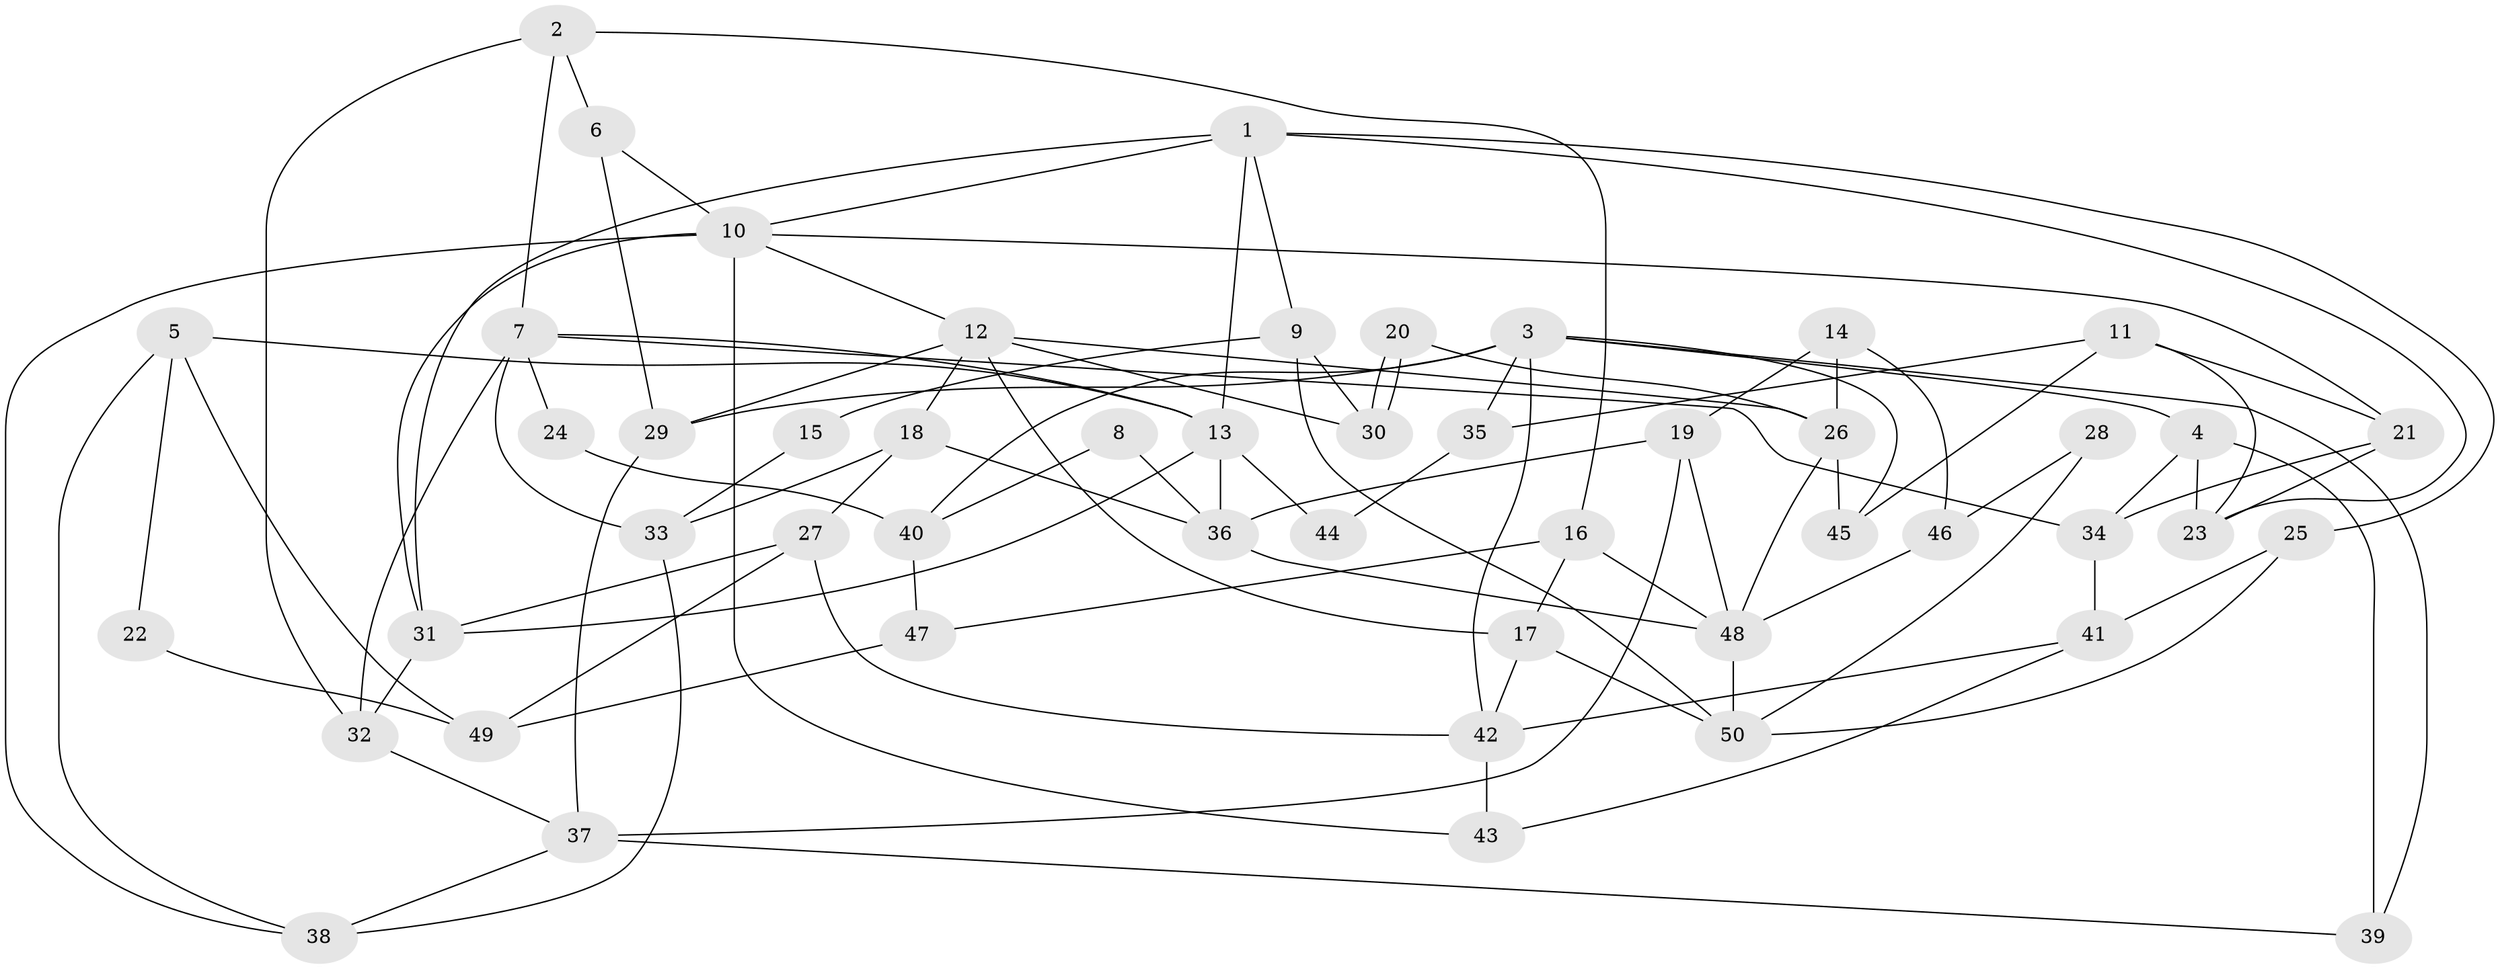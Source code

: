 // Generated by graph-tools (version 1.1) at 2025/26/03/09/25 03:26:14]
// undirected, 50 vertices, 100 edges
graph export_dot {
graph [start="1"]
  node [color=gray90,style=filled];
  1;
  2;
  3;
  4;
  5;
  6;
  7;
  8;
  9;
  10;
  11;
  12;
  13;
  14;
  15;
  16;
  17;
  18;
  19;
  20;
  21;
  22;
  23;
  24;
  25;
  26;
  27;
  28;
  29;
  30;
  31;
  32;
  33;
  34;
  35;
  36;
  37;
  38;
  39;
  40;
  41;
  42;
  43;
  44;
  45;
  46;
  47;
  48;
  49;
  50;
  1 -- 10;
  1 -- 23;
  1 -- 9;
  1 -- 13;
  1 -- 25;
  1 -- 31;
  2 -- 32;
  2 -- 6;
  2 -- 7;
  2 -- 16;
  3 -- 29;
  3 -- 4;
  3 -- 35;
  3 -- 39;
  3 -- 40;
  3 -- 42;
  3 -- 45;
  4 -- 39;
  4 -- 34;
  4 -- 23;
  5 -- 38;
  5 -- 13;
  5 -- 22;
  5 -- 49;
  6 -- 29;
  6 -- 10;
  7 -- 13;
  7 -- 24;
  7 -- 32;
  7 -- 33;
  7 -- 34;
  8 -- 36;
  8 -- 40;
  9 -- 30;
  9 -- 15;
  9 -- 50;
  10 -- 43;
  10 -- 21;
  10 -- 12;
  10 -- 31;
  10 -- 38;
  11 -- 23;
  11 -- 45;
  11 -- 21;
  11 -- 35;
  12 -- 18;
  12 -- 17;
  12 -- 26;
  12 -- 29;
  12 -- 30;
  13 -- 31;
  13 -- 36;
  13 -- 44;
  14 -- 19;
  14 -- 26;
  14 -- 46;
  15 -- 33;
  16 -- 48;
  16 -- 17;
  16 -- 47;
  17 -- 42;
  17 -- 50;
  18 -- 27;
  18 -- 33;
  18 -- 36;
  19 -- 36;
  19 -- 48;
  19 -- 37;
  20 -- 30;
  20 -- 30;
  20 -- 26;
  21 -- 34;
  21 -- 23;
  22 -- 49;
  24 -- 40;
  25 -- 50;
  25 -- 41;
  26 -- 48;
  26 -- 45;
  27 -- 42;
  27 -- 31;
  27 -- 49;
  28 -- 46;
  28 -- 50;
  29 -- 37;
  31 -- 32;
  32 -- 37;
  33 -- 38;
  34 -- 41;
  35 -- 44;
  36 -- 48;
  37 -- 38;
  37 -- 39;
  40 -- 47;
  41 -- 42;
  41 -- 43;
  42 -- 43;
  46 -- 48;
  47 -- 49;
  48 -- 50;
}
